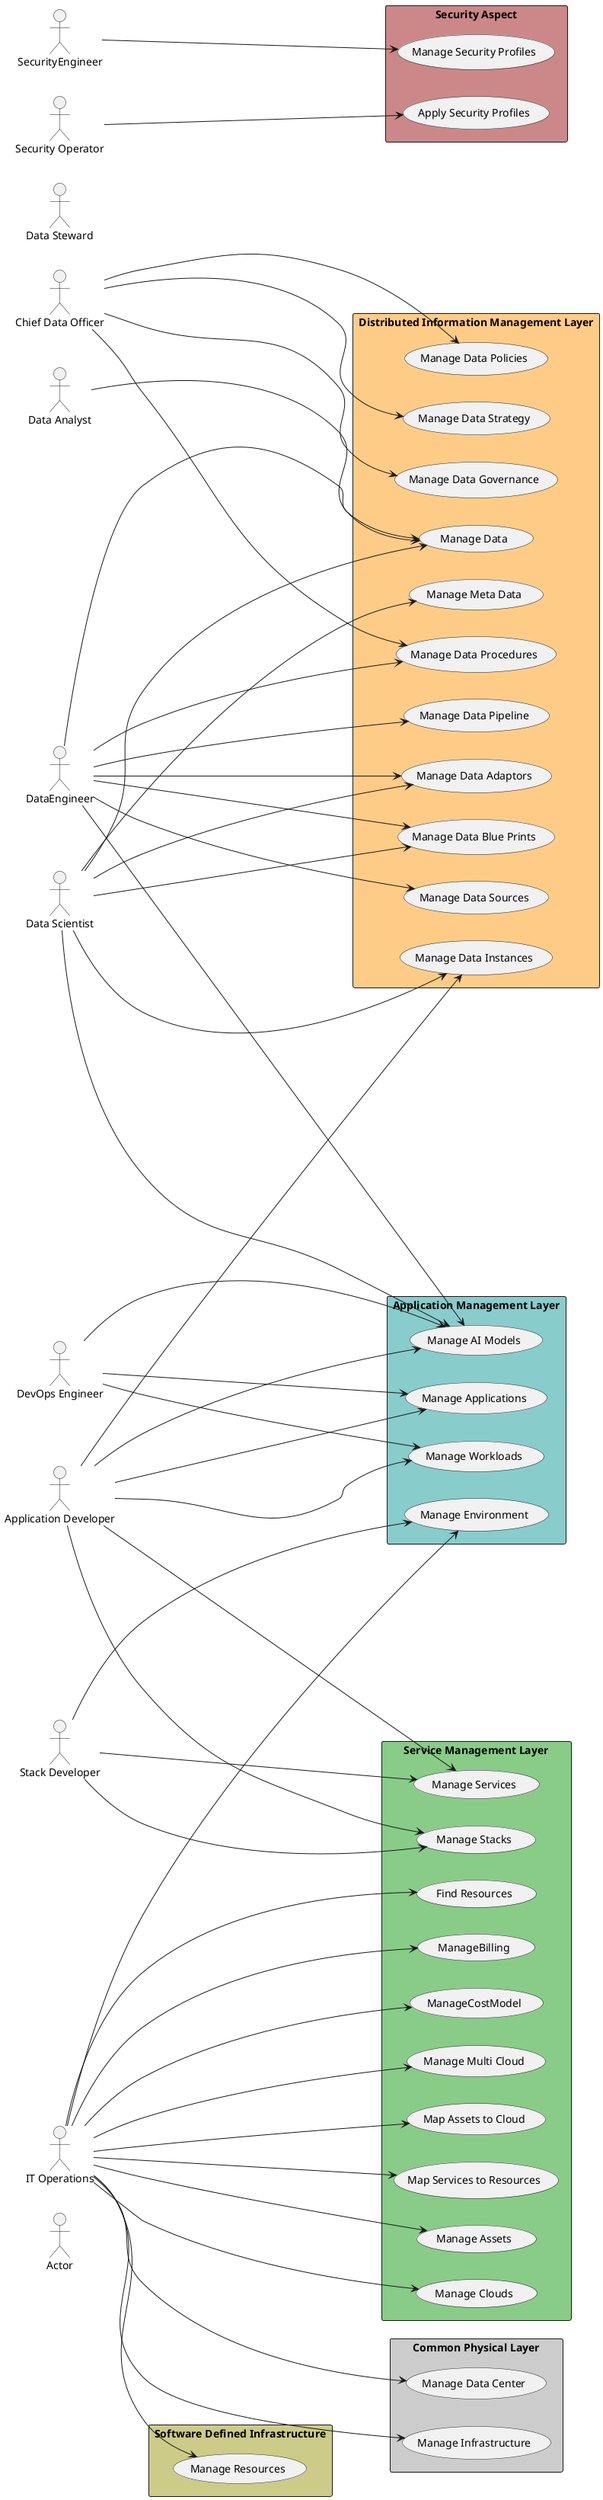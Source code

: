 @startuml

left to right direction

Actor "Actor" as Actor

Actor "Application Developer" as ApplicationDeveloper

Actor "Chief Data Officer" as ChiefDataOfficer

Actor "Data Analyst" as DataAnalyst

Actor "DataEngineer" as DataEngineer

Actor "Data Scientist" as DataScientist

Actor "Data Steward" as DataSteward

Actor "DevOps Engineer" as DevOpsEngineer

Actor "IT Operations" as ITOperations

Actor "SecurityEngineer" as SecurityEngineer

Actor "Security Operator" as SecurityOperator

Actor "Stack Developer" as StackDeveloper



rectangle "Application Management Layer" as aml  #88cccc {
        usecase "Manage AI Models" as ManageAIModels
    
        DataScientist ---> ManageAIModels
        
        DevOpsEngineer ---> ManageAIModels
        
        ApplicationDeveloper ---> ManageAIModels
        
        DataEngineer ---> ManageAIModels
        
    usecase "Manage Applications" as ManageApplications
    
        DevOpsEngineer ---> ManageApplications
        
        ApplicationDeveloper ---> ManageApplications
        
    usecase "Manage Workloads" as ManageWorkloads
    
        ApplicationDeveloper ---> ManageWorkloads
        
        DevOpsEngineer ---> ManageWorkloads
        

}

rectangle "Distributed Information Management Layer" as diml  #ffcc88 {
        usecase "Manage Data Instances" as ManageDataInstances
    
        DataScientist --> ManageDataInstances
        
        ApplicationDeveloper --> ManageDataInstances
        

}

rectangle "Service Management Layer" as sml  #88cc88 {
        usecase "Manage Stacks" as ManageStacks
    
        StackDeveloper ---> ManageStacks
        
        ApplicationDeveloper ---> ManageStacks
        

}

rectangle "Service Management Layer" as sml  #88cc88 {
        usecase "Manage Services" as ManageServices
    
        StackDeveloper --> ManageServices
        
        ApplicationDeveloper --> ManageServices
        
    usecase "Manage Clouds" as ManageClouds
    
        ITOperations --> ManageClouds
        

}

rectangle "Distributed Information Management Layer" as diml  #ffcc88 {
        usecase "Manage Data Procedures" as ManageDataProcedures
    
        DataEngineer ---> ManageDataProcedures
        
        ChiefDataOfficer ---> ManageDataProcedures
        
    usecase "Manage Data Adaptors" as ManageDataAdaptors
    
        DataEngineer ---> ManageDataAdaptors
        
        DataScientist ---> ManageDataAdaptors
        
    usecase "Manage Data Blue Prints" as ManageDataBluePrints
    
        DataEngineer ---> ManageDataBluePrints
        
        DataScientist ---> ManageDataBluePrints
        
    usecase "Manage Data Pipeline" as ManageDataPipeline
    
        DataEngineer ---> ManageDataPipeline
        
    usecase "Manage Meta Data" as ManageMetaData
    
        DataScientist ---> ManageMetaData
        

}

rectangle "Distributed Information Management Layer" as diml  #ffcc88 {
        usecase "Manage Data Governance" as ManageDataGovernance
    
        ChiefDataOfficer --> ManageDataGovernance
        
    usecase "Manage Data Policies" as ManageDataPolicies
    
        ChiefDataOfficer --> ManageDataPolicies
        
    usecase "Manage Data Strategy" as ManageDataStrategy
    
        ChiefDataOfficer --> ManageDataStrategy
        
    usecase "Manage Data Sources" as ManageDataSources
    
        DataEngineer --> ManageDataSources
        

}

rectangle "Distributed Information Management Layer" as diml  #ffcc88 {
        usecase "Manage Data" as ManageData
    
        DataScientist ---> ManageData
        
        DataAnalyst ---> ManageData
        
        DataEngineer ---> ManageData
        

}

rectangle "Application Management Layer" as aml  #88cccc {
        usecase "Manage Environment" as ManageEnvironment
    
        ITOperations --> ManageEnvironment
        
        StackDeveloper --> ManageEnvironment
        

}

rectangle "Common Physical Layer" as cpl  #cccccc {
        usecase "Manage Data Center" as ManageDataCenter
    
        ITOperations ---> ManageDataCenter
        
    usecase "Manage Infrastructure" as ManageInfrastructure
    
        ITOperations ---> ManageInfrastructure
        

}

rectangle "Service Management Layer" as sml  #88cc88 {
        usecase "Find Resources" as FindResources
    
        ITOperations --> FindResources
        
    usecase "ManageBilling" as ManageBilling
    
        ITOperations --> ManageBilling
        
    usecase "ManageCostModel" as ManageCostModel
    
        ITOperations --> ManageCostModel
        
    usecase "Manage Multi Cloud" as ManageMultiCloud
    
        ITOperations --> ManageMultiCloud
        
    usecase "Map Assets to Cloud" as MapAssetstoCloud
    
        ITOperations --> MapAssetstoCloud
        
    usecase "Map Services to Resources" as MapServicestoResources
    
        ITOperations --> MapServicestoResources
        

}

rectangle "Service Management Layer" as sml  #88cc88 {
        usecase "Manage Assets" as ManageAssets
    
        ITOperations ---> ManageAssets
        

}

rectangle "Software Defined Infrastructure" as sdi  #cccc88 {
        usecase "Manage Resources" as ManageResources
    
        ITOperations --> ManageResources
        

}

rectangle "Security Aspect" as sa  #cc8888 {
        usecase "Manage Security Profiles" as ManageSecurityProfiles
    
        SecurityEngineer ---> ManageSecurityProfiles
        
    usecase "Apply Security Profiles" as ApplySecurityProfiles
    
        SecurityOperator ---> ApplySecurityProfiles
        

}


@enduml
